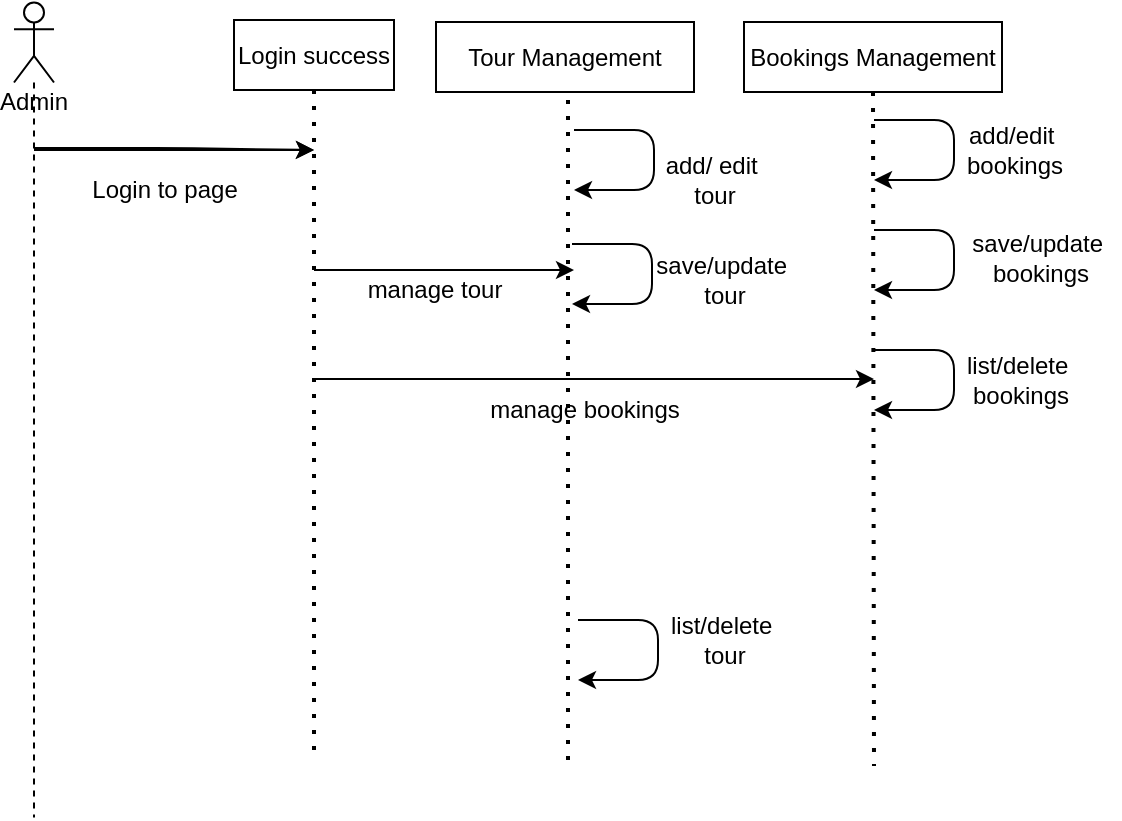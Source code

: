 <mxfile version="15.0.6" type="github">
  <diagram id="yQ6FWxqo-vHbF73nfc79" name="Page-1">
    <mxGraphModel dx="1248" dy="640" grid="1" gridSize="10" guides="1" tooltips="1" connect="1" arrows="1" fold="1" page="1" pageScale="1" pageWidth="850" pageHeight="1100" math="0" shadow="0">
      <root>
        <mxCell id="0" />
        <mxCell id="1" parent="0" />
        <mxCell id="R22VH7pEPT0zb_ihm2wh-2" value="Login success" style="rounded=0;whiteSpace=wrap;html=1;" parent="1" vertex="1">
          <mxGeometry x="170" y="95" width="80" height="35" as="geometry" />
        </mxCell>
        <mxCell id="R22VH7pEPT0zb_ihm2wh-3" value="Tour Management" style="rounded=0;whiteSpace=wrap;html=1;" parent="1" vertex="1">
          <mxGeometry x="271" y="96" width="129" height="35" as="geometry" />
        </mxCell>
        <mxCell id="R22VH7pEPT0zb_ihm2wh-7" value="Bookings Management" style="rounded=0;whiteSpace=wrap;html=1;" parent="1" vertex="1">
          <mxGeometry x="425" y="96" width="129" height="35" as="geometry" />
        </mxCell>
        <mxCell id="R22VH7pEPT0zb_ihm2wh-12" value="Admin" style="shape=umlLifeline;participant=umlActor;perimeter=lifelinePerimeter;whiteSpace=wrap;html=1;container=1;collapsible=0;recursiveResize=0;verticalAlign=top;spacingTop=36;outlineConnect=0;" parent="1" vertex="1">
          <mxGeometry x="60" y="86.25" width="20" height="407.5" as="geometry" />
        </mxCell>
        <mxCell id="R22VH7pEPT0zb_ihm2wh-13" value="" style="endArrow=none;dashed=1;html=1;dashPattern=1 3;strokeWidth=2;exitX=0.5;exitY=1;exitDx=0;exitDy=0;" parent="1" source="R22VH7pEPT0zb_ihm2wh-2" edge="1">
          <mxGeometry width="50" height="50" relative="1" as="geometry">
            <mxPoint x="460" y="-60" as="sourcePoint" />
            <mxPoint x="210" y="460" as="targetPoint" />
          </mxGeometry>
        </mxCell>
        <mxCell id="R22VH7pEPT0zb_ihm2wh-14" value="" style="endArrow=none;dashed=1;html=1;dashPattern=1 3;strokeWidth=2;exitX=0.5;exitY=1;exitDx=0;exitDy=0;" parent="1" edge="1">
          <mxGeometry width="50" height="50" relative="1" as="geometry">
            <mxPoint x="337" y="135.0" as="sourcePoint" />
            <mxPoint x="337" y="465" as="targetPoint" />
          </mxGeometry>
        </mxCell>
        <mxCell id="R22VH7pEPT0zb_ihm2wh-15" value="" style="endArrow=none;dashed=1;html=1;dashPattern=1 3;strokeWidth=2;exitX=0.5;exitY=1;exitDx=0;exitDy=0;" parent="1" source="R22VH7pEPT0zb_ihm2wh-7" edge="1">
          <mxGeometry width="50" height="50" relative="1" as="geometry">
            <mxPoint x="515" y="138.0" as="sourcePoint" />
            <mxPoint x="490" y="468" as="targetPoint" />
          </mxGeometry>
        </mxCell>
        <mxCell id="R22VH7pEPT0zb_ihm2wh-18" value="" style="endArrow=classic;html=1;" parent="1" source="R22VH7pEPT0zb_ihm2wh-12" edge="1">
          <mxGeometry width="50" height="50" relative="1" as="geometry">
            <mxPoint x="460" y="210" as="sourcePoint" />
            <mxPoint x="210" y="160" as="targetPoint" />
          </mxGeometry>
        </mxCell>
        <mxCell id="R22VH7pEPT0zb_ihm2wh-20" value="Login to page" style="text;html=1;align=center;verticalAlign=middle;resizable=0;points=[];autosize=1;strokeColor=none;" parent="1" vertex="1">
          <mxGeometry x="90" y="170" width="90" height="20" as="geometry" />
        </mxCell>
        <mxCell id="R22VH7pEPT0zb_ihm2wh-25" value="" style="endArrow=classic;html=1;" parent="1" source="R22VH7pEPT0zb_ihm2wh-12" edge="1">
          <mxGeometry width="50" height="50" relative="1" as="geometry">
            <mxPoint x="69.071" y="160" as="sourcePoint" />
            <mxPoint x="210" y="160" as="targetPoint" />
            <Array as="points">
              <mxPoint x="140" y="159" />
            </Array>
          </mxGeometry>
        </mxCell>
        <mxCell id="R22VH7pEPT0zb_ihm2wh-35" value="" style="endArrow=classic;html=1;" parent="1" edge="1">
          <mxGeometry width="50" height="50" relative="1" as="geometry">
            <mxPoint x="340" y="150" as="sourcePoint" />
            <mxPoint x="340" y="180" as="targetPoint" />
            <Array as="points">
              <mxPoint x="380" y="150" />
              <mxPoint x="380" y="180" />
            </Array>
          </mxGeometry>
        </mxCell>
        <mxCell id="R22VH7pEPT0zb_ihm2wh-36" value="" style="endArrow=classic;html=1;" parent="1" edge="1">
          <mxGeometry width="50" height="50" relative="1" as="geometry">
            <mxPoint x="210" y="274.5" as="sourcePoint" />
            <mxPoint x="490" y="274.5" as="targetPoint" />
          </mxGeometry>
        </mxCell>
        <mxCell id="R22VH7pEPT0zb_ihm2wh-37" value="" style="endArrow=classic;html=1;" parent="1" edge="1">
          <mxGeometry width="50" height="50" relative="1" as="geometry">
            <mxPoint x="210" y="220" as="sourcePoint" />
            <mxPoint x="340" y="220" as="targetPoint" />
          </mxGeometry>
        </mxCell>
        <mxCell id="R22VH7pEPT0zb_ihm2wh-39" value="manage tour" style="text;html=1;align=center;verticalAlign=middle;resizable=0;points=[];autosize=1;strokeColor=none;" parent="1" vertex="1">
          <mxGeometry x="230" y="220" width="80" height="20" as="geometry" />
        </mxCell>
        <mxCell id="R22VH7pEPT0zb_ihm2wh-40" value="manage bookings" style="text;html=1;align=center;verticalAlign=middle;resizable=0;points=[];autosize=1;strokeColor=none;" parent="1" vertex="1">
          <mxGeometry x="290" y="280" width="110" height="20" as="geometry" />
        </mxCell>
        <mxCell id="R22VH7pEPT0zb_ihm2wh-43" value="" style="endArrow=classic;html=1;" parent="1" edge="1">
          <mxGeometry width="50" height="50" relative="1" as="geometry">
            <mxPoint x="490" y="145" as="sourcePoint" />
            <mxPoint x="490" y="175" as="targetPoint" />
            <Array as="points">
              <mxPoint x="530" y="145" />
              <mxPoint x="530" y="175" />
            </Array>
          </mxGeometry>
        </mxCell>
        <mxCell id="R22VH7pEPT0zb_ihm2wh-44" value="" style="endArrow=classic;html=1;" parent="1" edge="1">
          <mxGeometry width="50" height="50" relative="1" as="geometry">
            <mxPoint x="490" y="200" as="sourcePoint" />
            <mxPoint x="490" y="230" as="targetPoint" />
            <Array as="points">
              <mxPoint x="530" y="200" />
              <mxPoint x="530" y="230" />
            </Array>
          </mxGeometry>
        </mxCell>
        <mxCell id="R22VH7pEPT0zb_ihm2wh-45" value="" style="endArrow=classic;html=1;" parent="1" edge="1">
          <mxGeometry width="50" height="50" relative="1" as="geometry">
            <mxPoint x="490" y="260" as="sourcePoint" />
            <mxPoint x="490" y="290" as="targetPoint" />
            <Array as="points">
              <mxPoint x="530" y="260" />
              <mxPoint x="530" y="290" />
            </Array>
          </mxGeometry>
        </mxCell>
        <mxCell id="R22VH7pEPT0zb_ihm2wh-47" value="add/ edit&amp;nbsp;&lt;br&gt;tour" style="text;html=1;align=center;verticalAlign=middle;resizable=0;points=[];autosize=1;strokeColor=none;" parent="1" vertex="1">
          <mxGeometry x="380" y="160" width="60" height="30" as="geometry" />
        </mxCell>
        <mxCell id="R22VH7pEPT0zb_ihm2wh-48" value="add/edit&amp;nbsp;&lt;br&gt;bookings" style="text;html=1;align=center;verticalAlign=middle;resizable=0;points=[];autosize=1;strokeColor=none;" parent="1" vertex="1">
          <mxGeometry x="530" y="145" width="60" height="30" as="geometry" />
        </mxCell>
        <mxCell id="R22VH7pEPT0zb_ihm2wh-49" value="save/update&amp;nbsp;&lt;br&gt;bookings" style="text;html=1;align=center;verticalAlign=middle;resizable=0;points=[];autosize=1;strokeColor=none;" parent="1" vertex="1">
          <mxGeometry x="533" y="199" width="80" height="30" as="geometry" />
        </mxCell>
        <mxCell id="R22VH7pEPT0zb_ihm2wh-50" value="list/delete&amp;nbsp;&lt;br&gt;bookings" style="text;html=1;align=center;verticalAlign=middle;resizable=0;points=[];autosize=1;strokeColor=none;" parent="1" vertex="1">
          <mxGeometry x="528" y="260" width="70" height="30" as="geometry" />
        </mxCell>
        <mxCell id="R22VH7pEPT0zb_ihm2wh-66" value="list/delete&amp;nbsp;&lt;br&gt;tour" style="text;html=1;align=center;verticalAlign=middle;resizable=0;points=[];autosize=1;strokeColor=none;" parent="1" vertex="1">
          <mxGeometry x="380" y="390" width="70" height="30" as="geometry" />
        </mxCell>
        <mxCell id="R22VH7pEPT0zb_ihm2wh-67" value="" style="endArrow=classic;html=1;" parent="1" edge="1">
          <mxGeometry width="50" height="50" relative="1" as="geometry">
            <mxPoint x="342.0" y="395" as="sourcePoint" />
            <mxPoint x="342.0" y="425" as="targetPoint" />
            <Array as="points">
              <mxPoint x="382" y="395" />
              <mxPoint x="382" y="425" />
            </Array>
          </mxGeometry>
        </mxCell>
        <mxCell id="BwjTIzrBYxhleQEzx_KS-1" value="save/update&amp;nbsp;&lt;br&gt;tour" style="text;html=1;align=center;verticalAlign=middle;resizable=0;points=[];autosize=1;strokeColor=none;" vertex="1" parent="1">
          <mxGeometry x="375" y="210" width="80" height="30" as="geometry" />
        </mxCell>
        <mxCell id="BwjTIzrBYxhleQEzx_KS-2" value="" style="endArrow=classic;html=1;" edge="1" parent="1">
          <mxGeometry width="50" height="50" relative="1" as="geometry">
            <mxPoint x="339" y="207" as="sourcePoint" />
            <mxPoint x="339" y="237" as="targetPoint" />
            <Array as="points">
              <mxPoint x="379" y="207" />
              <mxPoint x="379" y="237" />
            </Array>
          </mxGeometry>
        </mxCell>
      </root>
    </mxGraphModel>
  </diagram>
</mxfile>
